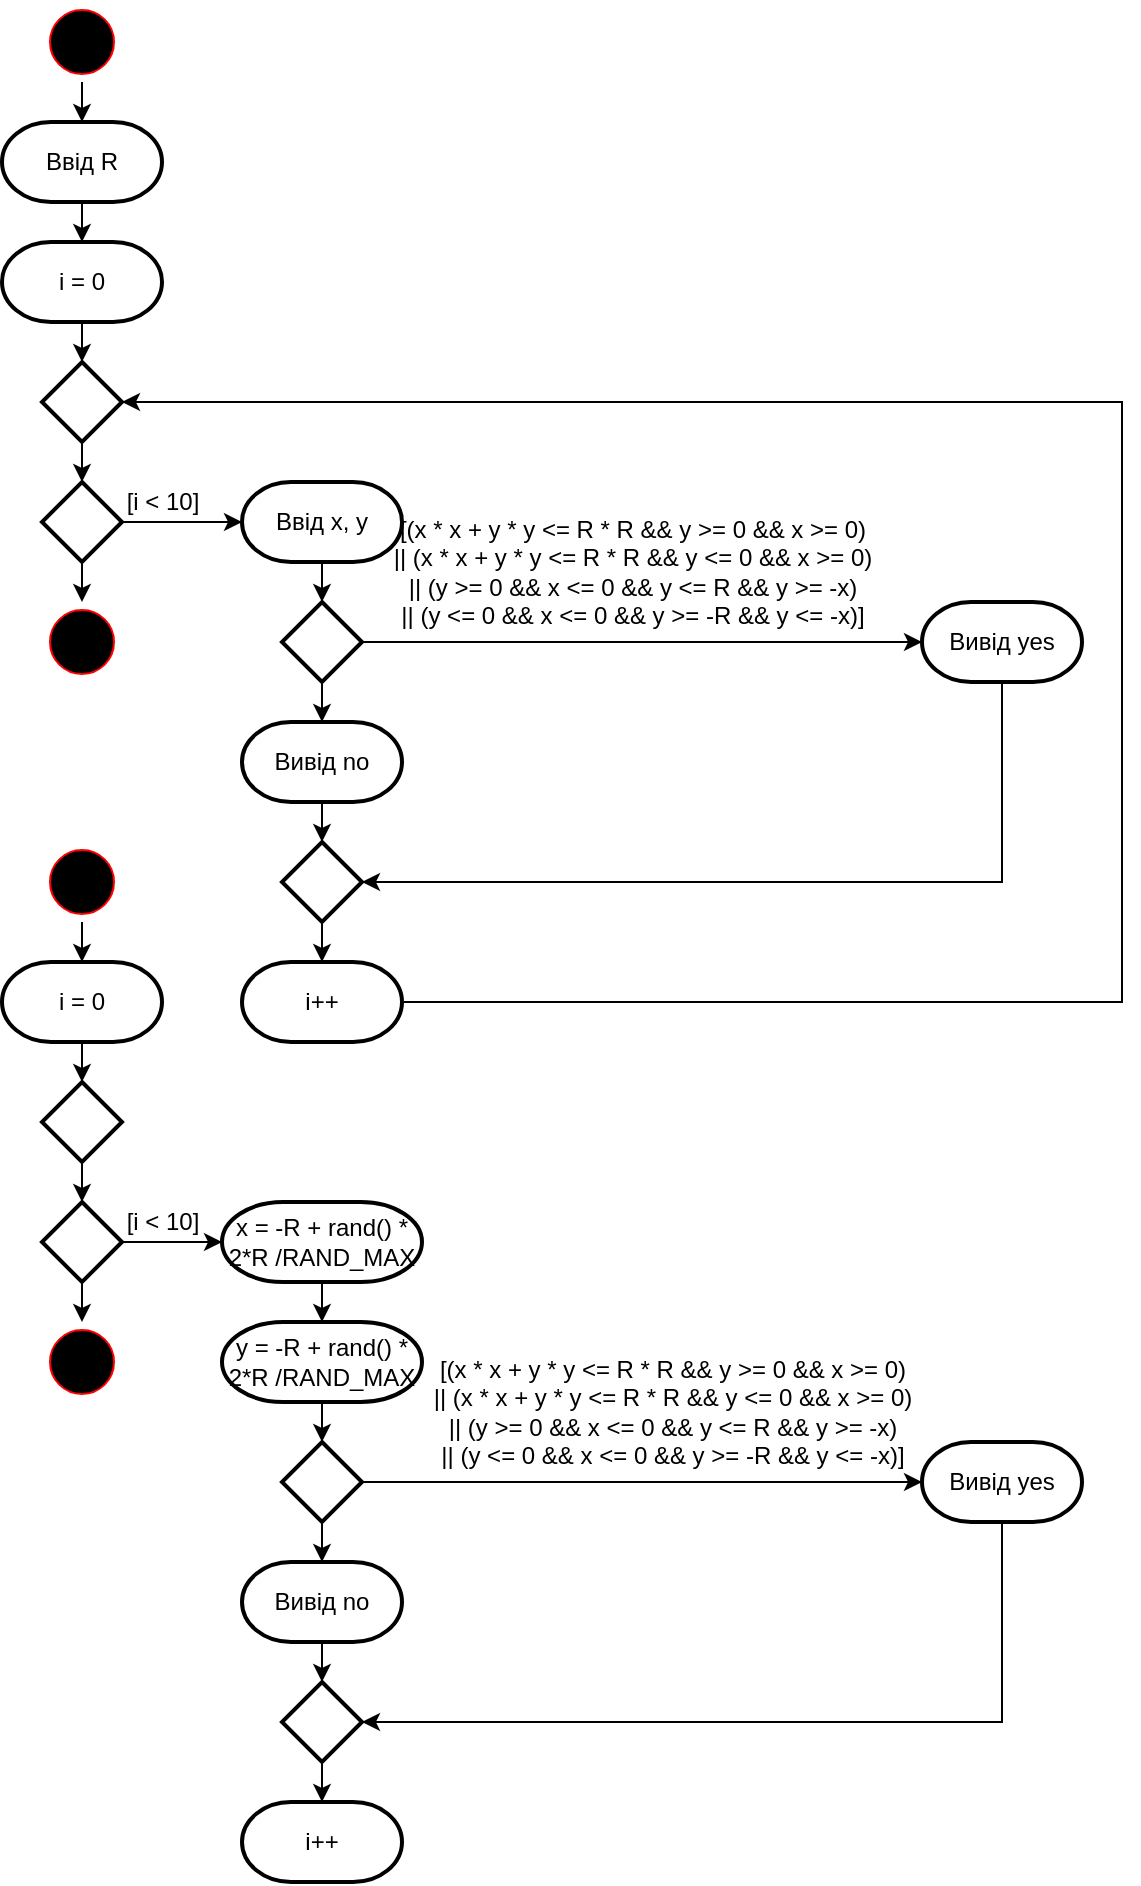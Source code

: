 <mxfile version="20.4.2" type="device"><diagram id="Q_ywgjV79z_1gepys2C7" name="Страница 1"><mxGraphModel dx="868" dy="434" grid="1" gridSize="10" guides="1" tooltips="1" connect="1" arrows="1" fold="1" page="1" pageScale="1" pageWidth="827" pageHeight="1169" math="0" shadow="0"><root><mxCell id="0"/><mxCell id="1" parent="0"/><mxCell id="TbNhgFNHhI6WMMkdo8Y0-2" style="edgeStyle=orthogonalEdgeStyle;rounded=0;orthogonalLoop=1;jettySize=auto;html=1;exitX=0.5;exitY=1;exitDx=0;exitDy=0;fontSize=12;" edge="1" parent="1" source="TbNhgFNHhI6WMMkdo8Y0-1"><mxGeometry relative="1" as="geometry"><mxPoint x="100" y="100" as="targetPoint"/></mxGeometry></mxCell><mxCell id="TbNhgFNHhI6WMMkdo8Y0-1" value="" style="ellipse;html=1;shape=startState;fillColor=#000000;strokeColor=#ff0000;fontSize=12;" vertex="1" parent="1"><mxGeometry x="80" y="40" width="40" height="40" as="geometry"/></mxCell><mxCell id="TbNhgFNHhI6WMMkdo8Y0-29" style="edgeStyle=orthogonalEdgeStyle;rounded=0;orthogonalLoop=1;jettySize=auto;html=1;exitX=0.5;exitY=1;exitDx=0;exitDy=0;exitPerimeter=0;entryX=0.5;entryY=0;entryDx=0;entryDy=0;entryPerimeter=0;fontSize=12;" edge="1" parent="1" source="TbNhgFNHhI6WMMkdo8Y0-3" target="TbNhgFNHhI6WMMkdo8Y0-5"><mxGeometry relative="1" as="geometry"/></mxCell><mxCell id="TbNhgFNHhI6WMMkdo8Y0-3" value="i = 0" style="strokeWidth=2;html=1;shape=mxgraph.flowchart.terminator;whiteSpace=wrap;fontSize=12;" vertex="1" parent="1"><mxGeometry x="60" y="160" width="80" height="40" as="geometry"/></mxCell><mxCell id="TbNhgFNHhI6WMMkdo8Y0-6" style="edgeStyle=orthogonalEdgeStyle;rounded=0;orthogonalLoop=1;jettySize=auto;html=1;exitX=0.5;exitY=1;exitDx=0;exitDy=0;exitPerimeter=0;fontSize=12;" edge="1" parent="1" source="TbNhgFNHhI6WMMkdo8Y0-5"><mxGeometry relative="1" as="geometry"><mxPoint x="100" y="280" as="targetPoint"/></mxGeometry></mxCell><mxCell id="TbNhgFNHhI6WMMkdo8Y0-5" value="" style="strokeWidth=2;html=1;shape=mxgraph.flowchart.decision;whiteSpace=wrap;fontSize=12;" vertex="1" parent="1"><mxGeometry x="80" y="220" width="40" height="40" as="geometry"/></mxCell><mxCell id="TbNhgFNHhI6WMMkdo8Y0-30" style="edgeStyle=orthogonalEdgeStyle;rounded=0;orthogonalLoop=1;jettySize=auto;html=1;exitX=0.5;exitY=1;exitDx=0;exitDy=0;exitPerimeter=0;fontSize=12;" edge="1" parent="1" source="TbNhgFNHhI6WMMkdo8Y0-7"><mxGeometry relative="1" as="geometry"><mxPoint x="100" y="340" as="targetPoint"/></mxGeometry></mxCell><mxCell id="TbNhgFNHhI6WMMkdo8Y0-7" value="" style="strokeWidth=2;html=1;shape=mxgraph.flowchart.decision;whiteSpace=wrap;fontSize=12;" vertex="1" parent="1"><mxGeometry x="80" y="280" width="40" height="40" as="geometry"/></mxCell><mxCell id="TbNhgFNHhI6WMMkdo8Y0-8" value="" style="endArrow=classic;html=1;rounded=0;fontSize=12;exitX=1;exitY=0.5;exitDx=0;exitDy=0;exitPerimeter=0;" edge="1" parent="1" source="TbNhgFNHhI6WMMkdo8Y0-7"><mxGeometry width="50" height="50" relative="1" as="geometry"><mxPoint x="390" y="410" as="sourcePoint"/><mxPoint x="180" y="300" as="targetPoint"/></mxGeometry></mxCell><mxCell id="TbNhgFNHhI6WMMkdo8Y0-9" value="[i &amp;lt; 10]" style="text;html=1;align=center;verticalAlign=middle;resizable=0;points=[];autosize=1;strokeColor=none;fillColor=none;fontSize=12;" vertex="1" parent="1"><mxGeometry x="110" y="275" width="60" height="30" as="geometry"/></mxCell><mxCell id="TbNhgFNHhI6WMMkdo8Y0-15" style="edgeStyle=orthogonalEdgeStyle;rounded=0;orthogonalLoop=1;jettySize=auto;html=1;exitX=0.5;exitY=1;exitDx=0;exitDy=0;exitPerimeter=0;fontSize=12;" edge="1" parent="1" source="TbNhgFNHhI6WMMkdo8Y0-11"><mxGeometry relative="1" as="geometry"><mxPoint x="220" y="340" as="targetPoint"/></mxGeometry></mxCell><mxCell id="TbNhgFNHhI6WMMkdo8Y0-11" value="Ввід x, y" style="strokeWidth=2;html=1;shape=mxgraph.flowchart.terminator;whiteSpace=wrap;fontSize=12;" vertex="1" parent="1"><mxGeometry x="180" y="280" width="80" height="40" as="geometry"/></mxCell><mxCell id="TbNhgFNHhI6WMMkdo8Y0-28" style="edgeStyle=orthogonalEdgeStyle;rounded=0;orthogonalLoop=1;jettySize=auto;html=1;exitX=0.5;exitY=1;exitDx=0;exitDy=0;exitPerimeter=0;entryX=0.5;entryY=0;entryDx=0;entryDy=0;entryPerimeter=0;fontSize=12;" edge="1" parent="1" source="TbNhgFNHhI6WMMkdo8Y0-12" target="TbNhgFNHhI6WMMkdo8Y0-3"><mxGeometry relative="1" as="geometry"/></mxCell><mxCell id="TbNhgFNHhI6WMMkdo8Y0-12" value="Ввід R" style="strokeWidth=2;html=1;shape=mxgraph.flowchart.terminator;whiteSpace=wrap;fontSize=12;" vertex="1" parent="1"><mxGeometry x="60" y="100" width="80" height="40" as="geometry"/></mxCell><mxCell id="TbNhgFNHhI6WMMkdo8Y0-17" style="edgeStyle=orthogonalEdgeStyle;rounded=0;orthogonalLoop=1;jettySize=auto;html=1;exitX=1;exitY=0.5;exitDx=0;exitDy=0;exitPerimeter=0;fontSize=12;" edge="1" parent="1" source="TbNhgFNHhI6WMMkdo8Y0-16"><mxGeometry relative="1" as="geometry"><mxPoint x="520" y="360" as="targetPoint"/></mxGeometry></mxCell><mxCell id="TbNhgFNHhI6WMMkdo8Y0-21" style="edgeStyle=orthogonalEdgeStyle;rounded=0;orthogonalLoop=1;jettySize=auto;html=1;exitX=0.5;exitY=1;exitDx=0;exitDy=0;exitPerimeter=0;entryX=0.5;entryY=0;entryDx=0;entryDy=0;entryPerimeter=0;fontSize=12;" edge="1" parent="1" source="TbNhgFNHhI6WMMkdo8Y0-16" target="TbNhgFNHhI6WMMkdo8Y0-20"><mxGeometry relative="1" as="geometry"/></mxCell><mxCell id="TbNhgFNHhI6WMMkdo8Y0-16" value="" style="strokeWidth=2;html=1;shape=mxgraph.flowchart.decision;whiteSpace=wrap;fontSize=12;" vertex="1" parent="1"><mxGeometry x="200" y="340" width="40" height="40" as="geometry"/></mxCell><mxCell id="TbNhgFNHhI6WMMkdo8Y0-18" value="&lt;div&gt;[(x * x + y * y &amp;lt;= R * R &amp;amp;&amp;amp; y &amp;gt;= 0 &amp;amp;&amp;amp; x &amp;gt;= 0)&lt;/div&gt;&lt;div&gt;&lt;span style=&quot;&quot;&gt;&#9;&#9;&#9;&lt;/span&gt;|| (x * x + y * y &amp;lt;= R * R &amp;amp;&amp;amp; y &amp;lt;= 0 &amp;amp;&amp;amp; x &amp;gt;= 0)&lt;/div&gt;&lt;div&gt;&lt;span style=&quot;&quot;&gt;&#9;&#9;&#9;&lt;/span&gt;|| (y &amp;gt;= 0 &amp;amp;&amp;amp; x &amp;lt;= 0 &amp;amp;&amp;amp; y &amp;lt;= R &amp;amp;&amp;amp; y &amp;gt;= -x)&lt;/div&gt;&lt;div&gt;&lt;span style=&quot;&quot;&gt;&#9;&#9;&#9;&lt;/span&gt;|| (y &amp;lt;= 0 &amp;amp;&amp;amp; x &amp;lt;= 0 &amp;amp;&amp;amp; y &amp;gt;= -R &amp;amp;&amp;amp; y &amp;lt;= -x)]&lt;/div&gt;" style="text;html=1;align=center;verticalAlign=middle;resizable=0;points=[];autosize=1;strokeColor=none;fillColor=none;fontSize=12;" vertex="1" parent="1"><mxGeometry x="250" y="290" width="250" height="70" as="geometry"/></mxCell><mxCell id="TbNhgFNHhI6WMMkdo8Y0-22" style="edgeStyle=orthogonalEdgeStyle;rounded=0;orthogonalLoop=1;jettySize=auto;html=1;exitX=0.5;exitY=1;exitDx=0;exitDy=0;exitPerimeter=0;fontSize=12;" edge="1" parent="1" source="TbNhgFNHhI6WMMkdo8Y0-19"><mxGeometry relative="1" as="geometry"><mxPoint x="240" y="480" as="targetPoint"/><Array as="points"><mxPoint x="560" y="480"/></Array></mxGeometry></mxCell><mxCell id="TbNhgFNHhI6WMMkdo8Y0-19" value="Вивід yes" style="strokeWidth=2;html=1;shape=mxgraph.flowchart.terminator;whiteSpace=wrap;fontSize=12;" vertex="1" parent="1"><mxGeometry x="520" y="340" width="80" height="40" as="geometry"/></mxCell><mxCell id="TbNhgFNHhI6WMMkdo8Y0-24" style="edgeStyle=orthogonalEdgeStyle;rounded=0;orthogonalLoop=1;jettySize=auto;html=1;exitX=0.5;exitY=1;exitDx=0;exitDy=0;exitPerimeter=0;entryX=0.5;entryY=0;entryDx=0;entryDy=0;entryPerimeter=0;fontSize=12;" edge="1" parent="1" source="TbNhgFNHhI6WMMkdo8Y0-20" target="TbNhgFNHhI6WMMkdo8Y0-23"><mxGeometry relative="1" as="geometry"/></mxCell><mxCell id="TbNhgFNHhI6WMMkdo8Y0-20" value="Вивід no" style="strokeWidth=2;html=1;shape=mxgraph.flowchart.terminator;whiteSpace=wrap;fontSize=12;" vertex="1" parent="1"><mxGeometry x="180" y="400" width="80" height="40" as="geometry"/></mxCell><mxCell id="TbNhgFNHhI6WMMkdo8Y0-26" style="edgeStyle=orthogonalEdgeStyle;rounded=0;orthogonalLoop=1;jettySize=auto;html=1;exitX=0.5;exitY=1;exitDx=0;exitDy=0;exitPerimeter=0;entryX=0.5;entryY=0;entryDx=0;entryDy=0;entryPerimeter=0;fontSize=12;" edge="1" parent="1" source="TbNhgFNHhI6WMMkdo8Y0-23" target="TbNhgFNHhI6WMMkdo8Y0-25"><mxGeometry relative="1" as="geometry"/></mxCell><mxCell id="TbNhgFNHhI6WMMkdo8Y0-23" value="" style="strokeWidth=2;html=1;shape=mxgraph.flowchart.decision;whiteSpace=wrap;fontSize=12;" vertex="1" parent="1"><mxGeometry x="200" y="460" width="40" height="40" as="geometry"/></mxCell><mxCell id="TbNhgFNHhI6WMMkdo8Y0-27" style="edgeStyle=orthogonalEdgeStyle;rounded=0;orthogonalLoop=1;jettySize=auto;html=1;exitX=1;exitY=0.5;exitDx=0;exitDy=0;exitPerimeter=0;fontSize=12;entryX=1;entryY=0.5;entryDx=0;entryDy=0;entryPerimeter=0;" edge="1" parent="1" source="TbNhgFNHhI6WMMkdo8Y0-25" target="TbNhgFNHhI6WMMkdo8Y0-5"><mxGeometry relative="1" as="geometry"><mxPoint x="620" y="240" as="targetPoint"/><Array as="points"><mxPoint x="620" y="540"/><mxPoint x="620" y="240"/></Array></mxGeometry></mxCell><mxCell id="TbNhgFNHhI6WMMkdo8Y0-25" value="i++" style="strokeWidth=2;html=1;shape=mxgraph.flowchart.terminator;whiteSpace=wrap;fontSize=12;" vertex="1" parent="1"><mxGeometry x="180" y="520" width="80" height="40" as="geometry"/></mxCell><mxCell id="TbNhgFNHhI6WMMkdo8Y0-31" value="" style="ellipse;html=1;shape=startState;fillColor=#000000;strokeColor=#ff0000;fontSize=12;" vertex="1" parent="1"><mxGeometry x="80" y="340" width="40" height="40" as="geometry"/></mxCell><mxCell id="TbNhgFNHhI6WMMkdo8Y0-34" value="" style="ellipse;html=1;shape=startState;fillColor=#000000;strokeColor=#ff0000;fontSize=12;" vertex="1" parent="1"><mxGeometry x="80" y="460" width="40" height="40" as="geometry"/></mxCell><mxCell id="TbNhgFNHhI6WMMkdo8Y0-35" style="edgeStyle=orthogonalEdgeStyle;rounded=0;orthogonalLoop=1;jettySize=auto;html=1;exitX=0.5;exitY=1;exitDx=0;exitDy=0;exitPerimeter=0;entryX=0.5;entryY=0;entryDx=0;entryDy=0;entryPerimeter=0;fontSize=12;" edge="1" parent="1" source="TbNhgFNHhI6WMMkdo8Y0-36" target="TbNhgFNHhI6WMMkdo8Y0-38"><mxGeometry relative="1" as="geometry"/></mxCell><mxCell id="TbNhgFNHhI6WMMkdo8Y0-36" value="i = 0" style="strokeWidth=2;html=1;shape=mxgraph.flowchart.terminator;whiteSpace=wrap;fontSize=12;" vertex="1" parent="1"><mxGeometry x="60" y="520" width="80" height="40" as="geometry"/></mxCell><mxCell id="TbNhgFNHhI6WMMkdo8Y0-37" style="edgeStyle=orthogonalEdgeStyle;rounded=0;orthogonalLoop=1;jettySize=auto;html=1;exitX=0.5;exitY=1;exitDx=0;exitDy=0;exitPerimeter=0;fontSize=12;" edge="1" parent="1" source="TbNhgFNHhI6WMMkdo8Y0-38"><mxGeometry relative="1" as="geometry"><mxPoint x="100" y="640" as="targetPoint"/></mxGeometry></mxCell><mxCell id="TbNhgFNHhI6WMMkdo8Y0-38" value="" style="strokeWidth=2;html=1;shape=mxgraph.flowchart.decision;whiteSpace=wrap;fontSize=12;" vertex="1" parent="1"><mxGeometry x="80" y="580" width="40" height="40" as="geometry"/></mxCell><mxCell id="TbNhgFNHhI6WMMkdo8Y0-39" style="edgeStyle=orthogonalEdgeStyle;rounded=0;orthogonalLoop=1;jettySize=auto;html=1;exitX=0.5;exitY=1;exitDx=0;exitDy=0;exitPerimeter=0;fontSize=12;" edge="1" parent="1" source="TbNhgFNHhI6WMMkdo8Y0-40"><mxGeometry relative="1" as="geometry"><mxPoint x="100" y="700" as="targetPoint"/></mxGeometry></mxCell><mxCell id="TbNhgFNHhI6WMMkdo8Y0-40" value="" style="strokeWidth=2;html=1;shape=mxgraph.flowchart.decision;whiteSpace=wrap;fontSize=12;" vertex="1" parent="1"><mxGeometry x="80" y="640" width="40" height="40" as="geometry"/></mxCell><mxCell id="TbNhgFNHhI6WMMkdo8Y0-41" value="" style="endArrow=classic;html=1;rounded=0;fontSize=12;exitX=1;exitY=0.5;exitDx=0;exitDy=0;exitPerimeter=0;entryX=0;entryY=0.5;entryDx=0;entryDy=0;entryPerimeter=0;" edge="1" parent="1" source="TbNhgFNHhI6WMMkdo8Y0-40" target="TbNhgFNHhI6WMMkdo8Y0-44"><mxGeometry width="50" height="50" relative="1" as="geometry"><mxPoint x="390" y="770" as="sourcePoint"/><mxPoint x="160" y="660" as="targetPoint"/></mxGeometry></mxCell><mxCell id="TbNhgFNHhI6WMMkdo8Y0-42" value="[i &amp;lt; 10]" style="text;html=1;align=center;verticalAlign=middle;resizable=0;points=[];autosize=1;strokeColor=none;fillColor=none;fontSize=12;" vertex="1" parent="1"><mxGeometry x="110" y="635" width="60" height="30" as="geometry"/></mxCell><mxCell id="TbNhgFNHhI6WMMkdo8Y0-43" style="edgeStyle=orthogonalEdgeStyle;rounded=0;orthogonalLoop=1;jettySize=auto;html=1;exitX=0.5;exitY=1;exitDx=0;exitDy=0;exitPerimeter=0;fontSize=12;" edge="1" parent="1" source="TbNhgFNHhI6WMMkdo8Y0-44"><mxGeometry relative="1" as="geometry"><mxPoint x="220" y="700" as="targetPoint"/></mxGeometry></mxCell><mxCell id="TbNhgFNHhI6WMMkdo8Y0-44" value="x = -R + rand() * 2*R /RAND_MAX" style="strokeWidth=2;html=1;shape=mxgraph.flowchart.terminator;whiteSpace=wrap;fontSize=12;" vertex="1" parent="1"><mxGeometry x="170" y="640" width="100" height="40" as="geometry"/></mxCell><mxCell id="TbNhgFNHhI6WMMkdo8Y0-45" style="edgeStyle=orthogonalEdgeStyle;rounded=0;orthogonalLoop=1;jettySize=auto;html=1;exitX=0.5;exitY=1;exitDx=0;exitDy=0;exitPerimeter=0;entryX=0.5;entryY=0;entryDx=0;entryDy=0;entryPerimeter=0;fontSize=12;" edge="1" parent="1" target="TbNhgFNHhI6WMMkdo8Y0-36"><mxGeometry relative="1" as="geometry"><mxPoint x="100" y="500" as="sourcePoint"/></mxGeometry></mxCell><mxCell id="TbNhgFNHhI6WMMkdo8Y0-47" style="edgeStyle=orthogonalEdgeStyle;rounded=0;orthogonalLoop=1;jettySize=auto;html=1;exitX=1;exitY=0.5;exitDx=0;exitDy=0;exitPerimeter=0;fontSize=12;" edge="1" parent="1" source="TbNhgFNHhI6WMMkdo8Y0-49"><mxGeometry relative="1" as="geometry"><mxPoint x="520" y="780" as="targetPoint"/></mxGeometry></mxCell><mxCell id="TbNhgFNHhI6WMMkdo8Y0-48" style="edgeStyle=orthogonalEdgeStyle;rounded=0;orthogonalLoop=1;jettySize=auto;html=1;exitX=0.5;exitY=1;exitDx=0;exitDy=0;exitPerimeter=0;entryX=0.5;entryY=0;entryDx=0;entryDy=0;entryPerimeter=0;fontSize=12;" edge="1" parent="1" source="TbNhgFNHhI6WMMkdo8Y0-49" target="TbNhgFNHhI6WMMkdo8Y0-54"><mxGeometry relative="1" as="geometry"/></mxCell><mxCell id="TbNhgFNHhI6WMMkdo8Y0-49" value="" style="strokeWidth=2;html=1;shape=mxgraph.flowchart.decision;whiteSpace=wrap;fontSize=12;" vertex="1" parent="1"><mxGeometry x="200" y="760" width="40" height="40" as="geometry"/></mxCell><mxCell id="TbNhgFNHhI6WMMkdo8Y0-50" value="&lt;div&gt;[(x * x + y * y &amp;lt;= R * R &amp;amp;&amp;amp; y &amp;gt;= 0 &amp;amp;&amp;amp; x &amp;gt;= 0)&lt;/div&gt;&lt;div&gt;&lt;span style=&quot;&quot;&gt;&#9;&#9;&#9;&lt;/span&gt;|| (x * x + y * y &amp;lt;= R * R &amp;amp;&amp;amp; y &amp;lt;= 0 &amp;amp;&amp;amp; x &amp;gt;= 0)&lt;/div&gt;&lt;div&gt;&lt;span style=&quot;&quot;&gt;&#9;&#9;&#9;&lt;/span&gt;|| (y &amp;gt;= 0 &amp;amp;&amp;amp; x &amp;lt;= 0 &amp;amp;&amp;amp; y &amp;lt;= R &amp;amp;&amp;amp; y &amp;gt;= -x)&lt;/div&gt;&lt;div&gt;&lt;span style=&quot;&quot;&gt;&#9;&#9;&#9;&lt;/span&gt;|| (y &amp;lt;= 0 &amp;amp;&amp;amp; x &amp;lt;= 0 &amp;amp;&amp;amp; y &amp;gt;= -R &amp;amp;&amp;amp; y &amp;lt;= -x)]&lt;/div&gt;" style="text;html=1;align=center;verticalAlign=middle;resizable=0;points=[];autosize=1;strokeColor=none;fillColor=none;fontSize=12;" vertex="1" parent="1"><mxGeometry x="270" y="710" width="250" height="70" as="geometry"/></mxCell><mxCell id="TbNhgFNHhI6WMMkdo8Y0-51" style="edgeStyle=orthogonalEdgeStyle;rounded=0;orthogonalLoop=1;jettySize=auto;html=1;exitX=0.5;exitY=1;exitDx=0;exitDy=0;exitPerimeter=0;fontSize=12;" edge="1" parent="1" source="TbNhgFNHhI6WMMkdo8Y0-52"><mxGeometry relative="1" as="geometry"><mxPoint x="240" y="900" as="targetPoint"/><Array as="points"><mxPoint x="560" y="900"/></Array></mxGeometry></mxCell><mxCell id="TbNhgFNHhI6WMMkdo8Y0-52" value="Вивід yes" style="strokeWidth=2;html=1;shape=mxgraph.flowchart.terminator;whiteSpace=wrap;fontSize=12;" vertex="1" parent="1"><mxGeometry x="520" y="760" width="80" height="40" as="geometry"/></mxCell><mxCell id="TbNhgFNHhI6WMMkdo8Y0-53" style="edgeStyle=orthogonalEdgeStyle;rounded=0;orthogonalLoop=1;jettySize=auto;html=1;exitX=0.5;exitY=1;exitDx=0;exitDy=0;exitPerimeter=0;entryX=0.5;entryY=0;entryDx=0;entryDy=0;entryPerimeter=0;fontSize=12;" edge="1" parent="1" source="TbNhgFNHhI6WMMkdo8Y0-54" target="TbNhgFNHhI6WMMkdo8Y0-56"><mxGeometry relative="1" as="geometry"/></mxCell><mxCell id="TbNhgFNHhI6WMMkdo8Y0-54" value="Вивід no" style="strokeWidth=2;html=1;shape=mxgraph.flowchart.terminator;whiteSpace=wrap;fontSize=12;" vertex="1" parent="1"><mxGeometry x="180" y="820" width="80" height="40" as="geometry"/></mxCell><mxCell id="TbNhgFNHhI6WMMkdo8Y0-55" style="edgeStyle=orthogonalEdgeStyle;rounded=0;orthogonalLoop=1;jettySize=auto;html=1;exitX=0.5;exitY=1;exitDx=0;exitDy=0;exitPerimeter=0;entryX=0.5;entryY=0;entryDx=0;entryDy=0;entryPerimeter=0;fontSize=12;" edge="1" parent="1" source="TbNhgFNHhI6WMMkdo8Y0-56" target="TbNhgFNHhI6WMMkdo8Y0-58"><mxGeometry relative="1" as="geometry"/></mxCell><mxCell id="TbNhgFNHhI6WMMkdo8Y0-56" value="" style="strokeWidth=2;html=1;shape=mxgraph.flowchart.decision;whiteSpace=wrap;fontSize=12;" vertex="1" parent="1"><mxGeometry x="200" y="880" width="40" height="40" as="geometry"/></mxCell><mxCell id="TbNhgFNHhI6WMMkdo8Y0-58" value="i++" style="strokeWidth=2;html=1;shape=mxgraph.flowchart.terminator;whiteSpace=wrap;fontSize=12;" vertex="1" parent="1"><mxGeometry x="180" y="940" width="80" height="40" as="geometry"/></mxCell><mxCell id="TbNhgFNHhI6WMMkdo8Y0-59" value="" style="ellipse;html=1;shape=startState;fillColor=#000000;strokeColor=#ff0000;fontSize=12;" vertex="1" parent="1"><mxGeometry x="80" y="700" width="40" height="40" as="geometry"/></mxCell><mxCell id="TbNhgFNHhI6WMMkdo8Y0-61" style="edgeStyle=orthogonalEdgeStyle;rounded=0;orthogonalLoop=1;jettySize=auto;html=1;exitX=0.5;exitY=1;exitDx=0;exitDy=0;exitPerimeter=0;entryX=0.5;entryY=0;entryDx=0;entryDy=0;entryPerimeter=0;fontSize=12;" edge="1" parent="1" source="TbNhgFNHhI6WMMkdo8Y0-60" target="TbNhgFNHhI6WMMkdo8Y0-49"><mxGeometry relative="1" as="geometry"/></mxCell><mxCell id="TbNhgFNHhI6WMMkdo8Y0-60" value="y = -R + rand() * 2*R /RAND_MAX" style="strokeWidth=2;html=1;shape=mxgraph.flowchart.terminator;whiteSpace=wrap;fontSize=12;" vertex="1" parent="1"><mxGeometry x="170" y="700" width="100" height="40" as="geometry"/></mxCell></root></mxGraphModel></diagram></mxfile>